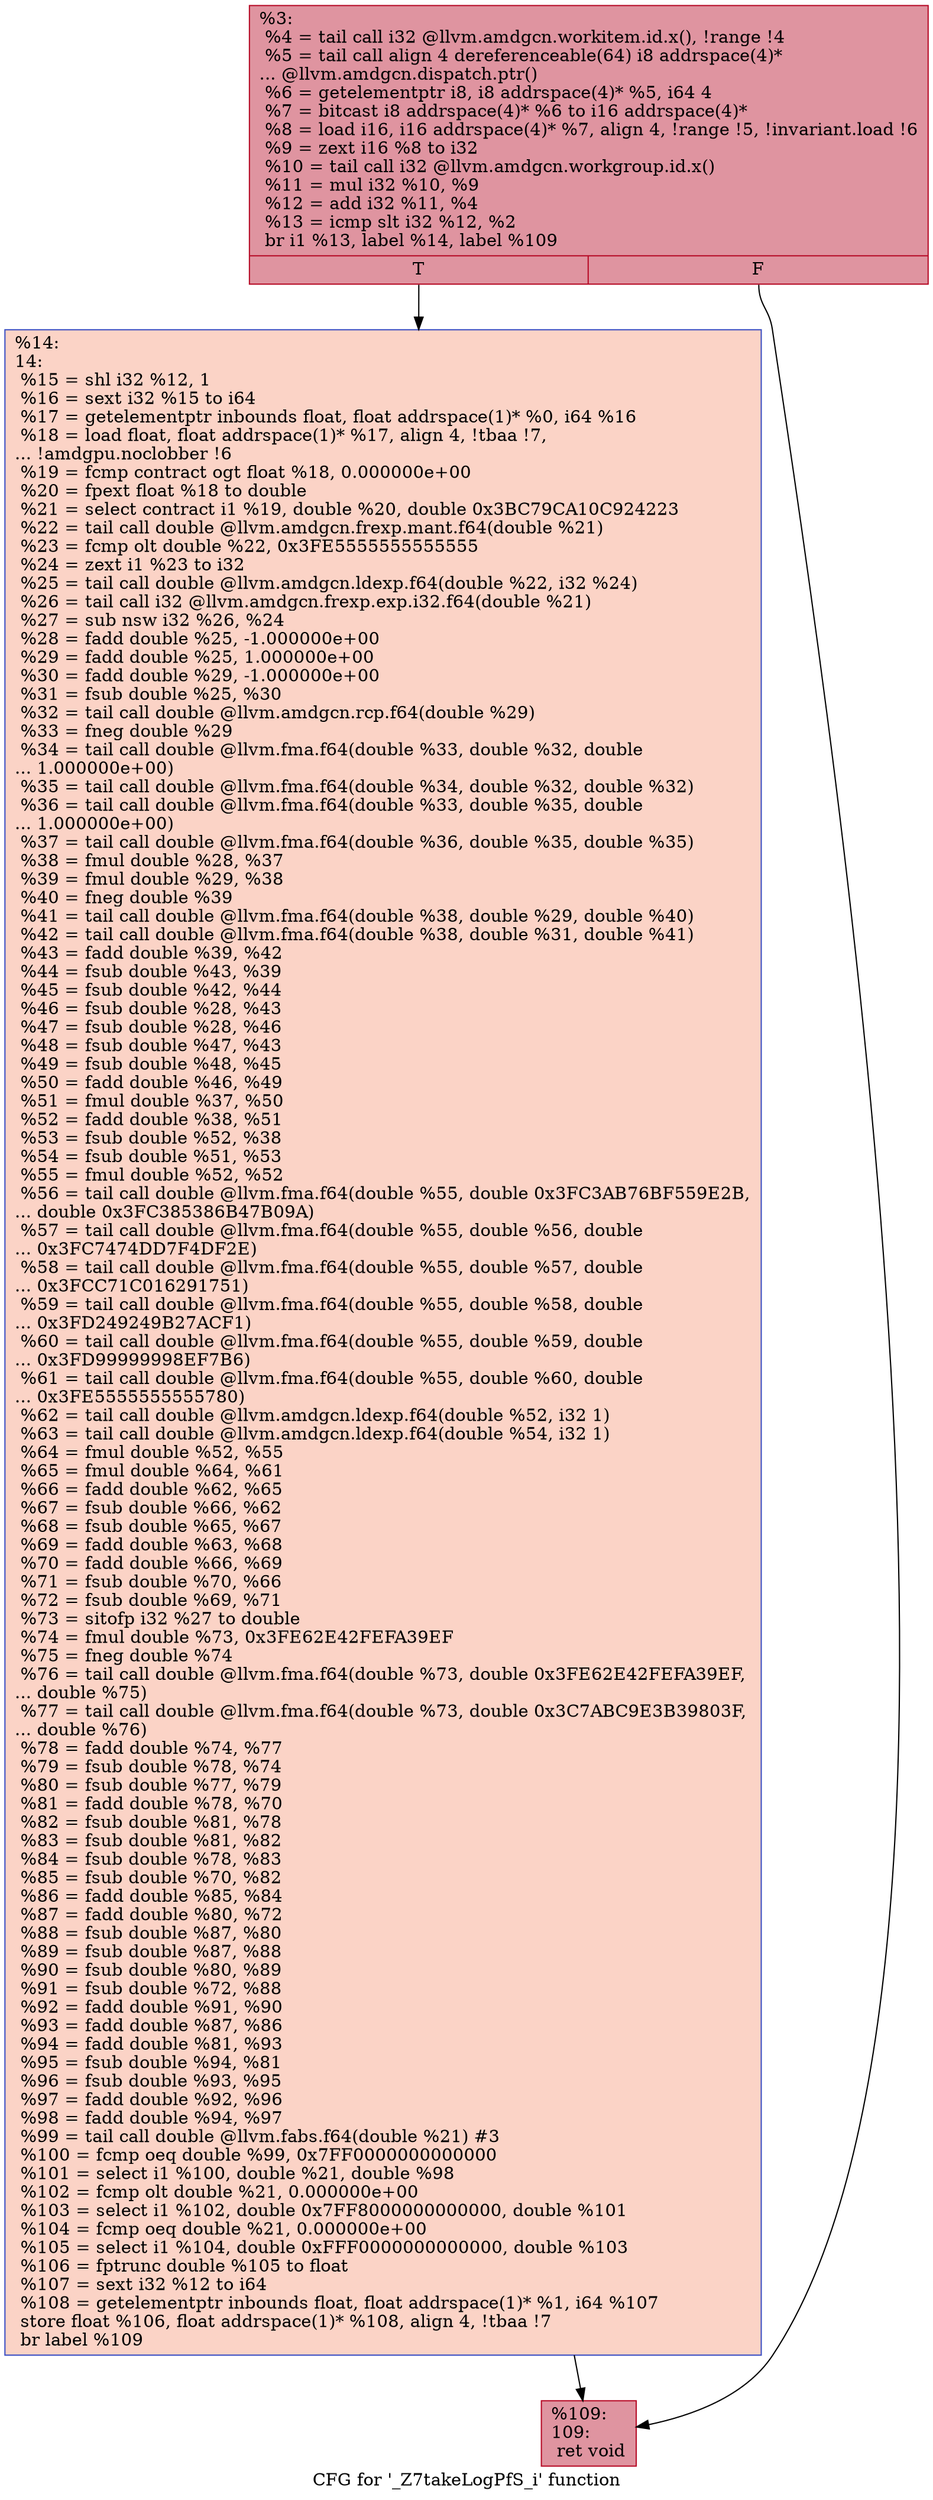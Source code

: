 digraph "CFG for '_Z7takeLogPfS_i' function" {
	label="CFG for '_Z7takeLogPfS_i' function";

	Node0x61de300 [shape=record,color="#b70d28ff", style=filled, fillcolor="#b70d2870",label="{%3:\l  %4 = tail call i32 @llvm.amdgcn.workitem.id.x(), !range !4\l  %5 = tail call align 4 dereferenceable(64) i8 addrspace(4)*\l... @llvm.amdgcn.dispatch.ptr()\l  %6 = getelementptr i8, i8 addrspace(4)* %5, i64 4\l  %7 = bitcast i8 addrspace(4)* %6 to i16 addrspace(4)*\l  %8 = load i16, i16 addrspace(4)* %7, align 4, !range !5, !invariant.load !6\l  %9 = zext i16 %8 to i32\l  %10 = tail call i32 @llvm.amdgcn.workgroup.id.x()\l  %11 = mul i32 %10, %9\l  %12 = add i32 %11, %4\l  %13 = icmp slt i32 %12, %2\l  br i1 %13, label %14, label %109\l|{<s0>T|<s1>F}}"];
	Node0x61de300:s0 -> Node0x61e01e0;
	Node0x61de300:s1 -> Node0x61e0270;
	Node0x61e01e0 [shape=record,color="#3d50c3ff", style=filled, fillcolor="#f59c7d70",label="{%14:\l14:                                               \l  %15 = shl i32 %12, 1\l  %16 = sext i32 %15 to i64\l  %17 = getelementptr inbounds float, float addrspace(1)* %0, i64 %16\l  %18 = load float, float addrspace(1)* %17, align 4, !tbaa !7,\l... !amdgpu.noclobber !6\l  %19 = fcmp contract ogt float %18, 0.000000e+00\l  %20 = fpext float %18 to double\l  %21 = select contract i1 %19, double %20, double 0x3BC79CA10C924223\l  %22 = tail call double @llvm.amdgcn.frexp.mant.f64(double %21)\l  %23 = fcmp olt double %22, 0x3FE5555555555555\l  %24 = zext i1 %23 to i32\l  %25 = tail call double @llvm.amdgcn.ldexp.f64(double %22, i32 %24)\l  %26 = tail call i32 @llvm.amdgcn.frexp.exp.i32.f64(double %21)\l  %27 = sub nsw i32 %26, %24\l  %28 = fadd double %25, -1.000000e+00\l  %29 = fadd double %25, 1.000000e+00\l  %30 = fadd double %29, -1.000000e+00\l  %31 = fsub double %25, %30\l  %32 = tail call double @llvm.amdgcn.rcp.f64(double %29)\l  %33 = fneg double %29\l  %34 = tail call double @llvm.fma.f64(double %33, double %32, double\l... 1.000000e+00)\l  %35 = tail call double @llvm.fma.f64(double %34, double %32, double %32)\l  %36 = tail call double @llvm.fma.f64(double %33, double %35, double\l... 1.000000e+00)\l  %37 = tail call double @llvm.fma.f64(double %36, double %35, double %35)\l  %38 = fmul double %28, %37\l  %39 = fmul double %29, %38\l  %40 = fneg double %39\l  %41 = tail call double @llvm.fma.f64(double %38, double %29, double %40)\l  %42 = tail call double @llvm.fma.f64(double %38, double %31, double %41)\l  %43 = fadd double %39, %42\l  %44 = fsub double %43, %39\l  %45 = fsub double %42, %44\l  %46 = fsub double %28, %43\l  %47 = fsub double %28, %46\l  %48 = fsub double %47, %43\l  %49 = fsub double %48, %45\l  %50 = fadd double %46, %49\l  %51 = fmul double %37, %50\l  %52 = fadd double %38, %51\l  %53 = fsub double %52, %38\l  %54 = fsub double %51, %53\l  %55 = fmul double %52, %52\l  %56 = tail call double @llvm.fma.f64(double %55, double 0x3FC3AB76BF559E2B,\l... double 0x3FC385386B47B09A)\l  %57 = tail call double @llvm.fma.f64(double %55, double %56, double\l... 0x3FC7474DD7F4DF2E)\l  %58 = tail call double @llvm.fma.f64(double %55, double %57, double\l... 0x3FCC71C016291751)\l  %59 = tail call double @llvm.fma.f64(double %55, double %58, double\l... 0x3FD249249B27ACF1)\l  %60 = tail call double @llvm.fma.f64(double %55, double %59, double\l... 0x3FD99999998EF7B6)\l  %61 = tail call double @llvm.fma.f64(double %55, double %60, double\l... 0x3FE5555555555780)\l  %62 = tail call double @llvm.amdgcn.ldexp.f64(double %52, i32 1)\l  %63 = tail call double @llvm.amdgcn.ldexp.f64(double %54, i32 1)\l  %64 = fmul double %52, %55\l  %65 = fmul double %64, %61\l  %66 = fadd double %62, %65\l  %67 = fsub double %66, %62\l  %68 = fsub double %65, %67\l  %69 = fadd double %63, %68\l  %70 = fadd double %66, %69\l  %71 = fsub double %70, %66\l  %72 = fsub double %69, %71\l  %73 = sitofp i32 %27 to double\l  %74 = fmul double %73, 0x3FE62E42FEFA39EF\l  %75 = fneg double %74\l  %76 = tail call double @llvm.fma.f64(double %73, double 0x3FE62E42FEFA39EF,\l... double %75)\l  %77 = tail call double @llvm.fma.f64(double %73, double 0x3C7ABC9E3B39803F,\l... double %76)\l  %78 = fadd double %74, %77\l  %79 = fsub double %78, %74\l  %80 = fsub double %77, %79\l  %81 = fadd double %78, %70\l  %82 = fsub double %81, %78\l  %83 = fsub double %81, %82\l  %84 = fsub double %78, %83\l  %85 = fsub double %70, %82\l  %86 = fadd double %85, %84\l  %87 = fadd double %80, %72\l  %88 = fsub double %87, %80\l  %89 = fsub double %87, %88\l  %90 = fsub double %80, %89\l  %91 = fsub double %72, %88\l  %92 = fadd double %91, %90\l  %93 = fadd double %87, %86\l  %94 = fadd double %81, %93\l  %95 = fsub double %94, %81\l  %96 = fsub double %93, %95\l  %97 = fadd double %92, %96\l  %98 = fadd double %94, %97\l  %99 = tail call double @llvm.fabs.f64(double %21) #3\l  %100 = fcmp oeq double %99, 0x7FF0000000000000\l  %101 = select i1 %100, double %21, double %98\l  %102 = fcmp olt double %21, 0.000000e+00\l  %103 = select i1 %102, double 0x7FF8000000000000, double %101\l  %104 = fcmp oeq double %21, 0.000000e+00\l  %105 = select i1 %104, double 0xFFF0000000000000, double %103\l  %106 = fptrunc double %105 to float\l  %107 = sext i32 %12 to i64\l  %108 = getelementptr inbounds float, float addrspace(1)* %1, i64 %107\l  store float %106, float addrspace(1)* %108, align 4, !tbaa !7\l  br label %109\l}"];
	Node0x61e01e0 -> Node0x61e0270;
	Node0x61e0270 [shape=record,color="#b70d28ff", style=filled, fillcolor="#b70d2870",label="{%109:\l109:                                              \l  ret void\l}"];
}
